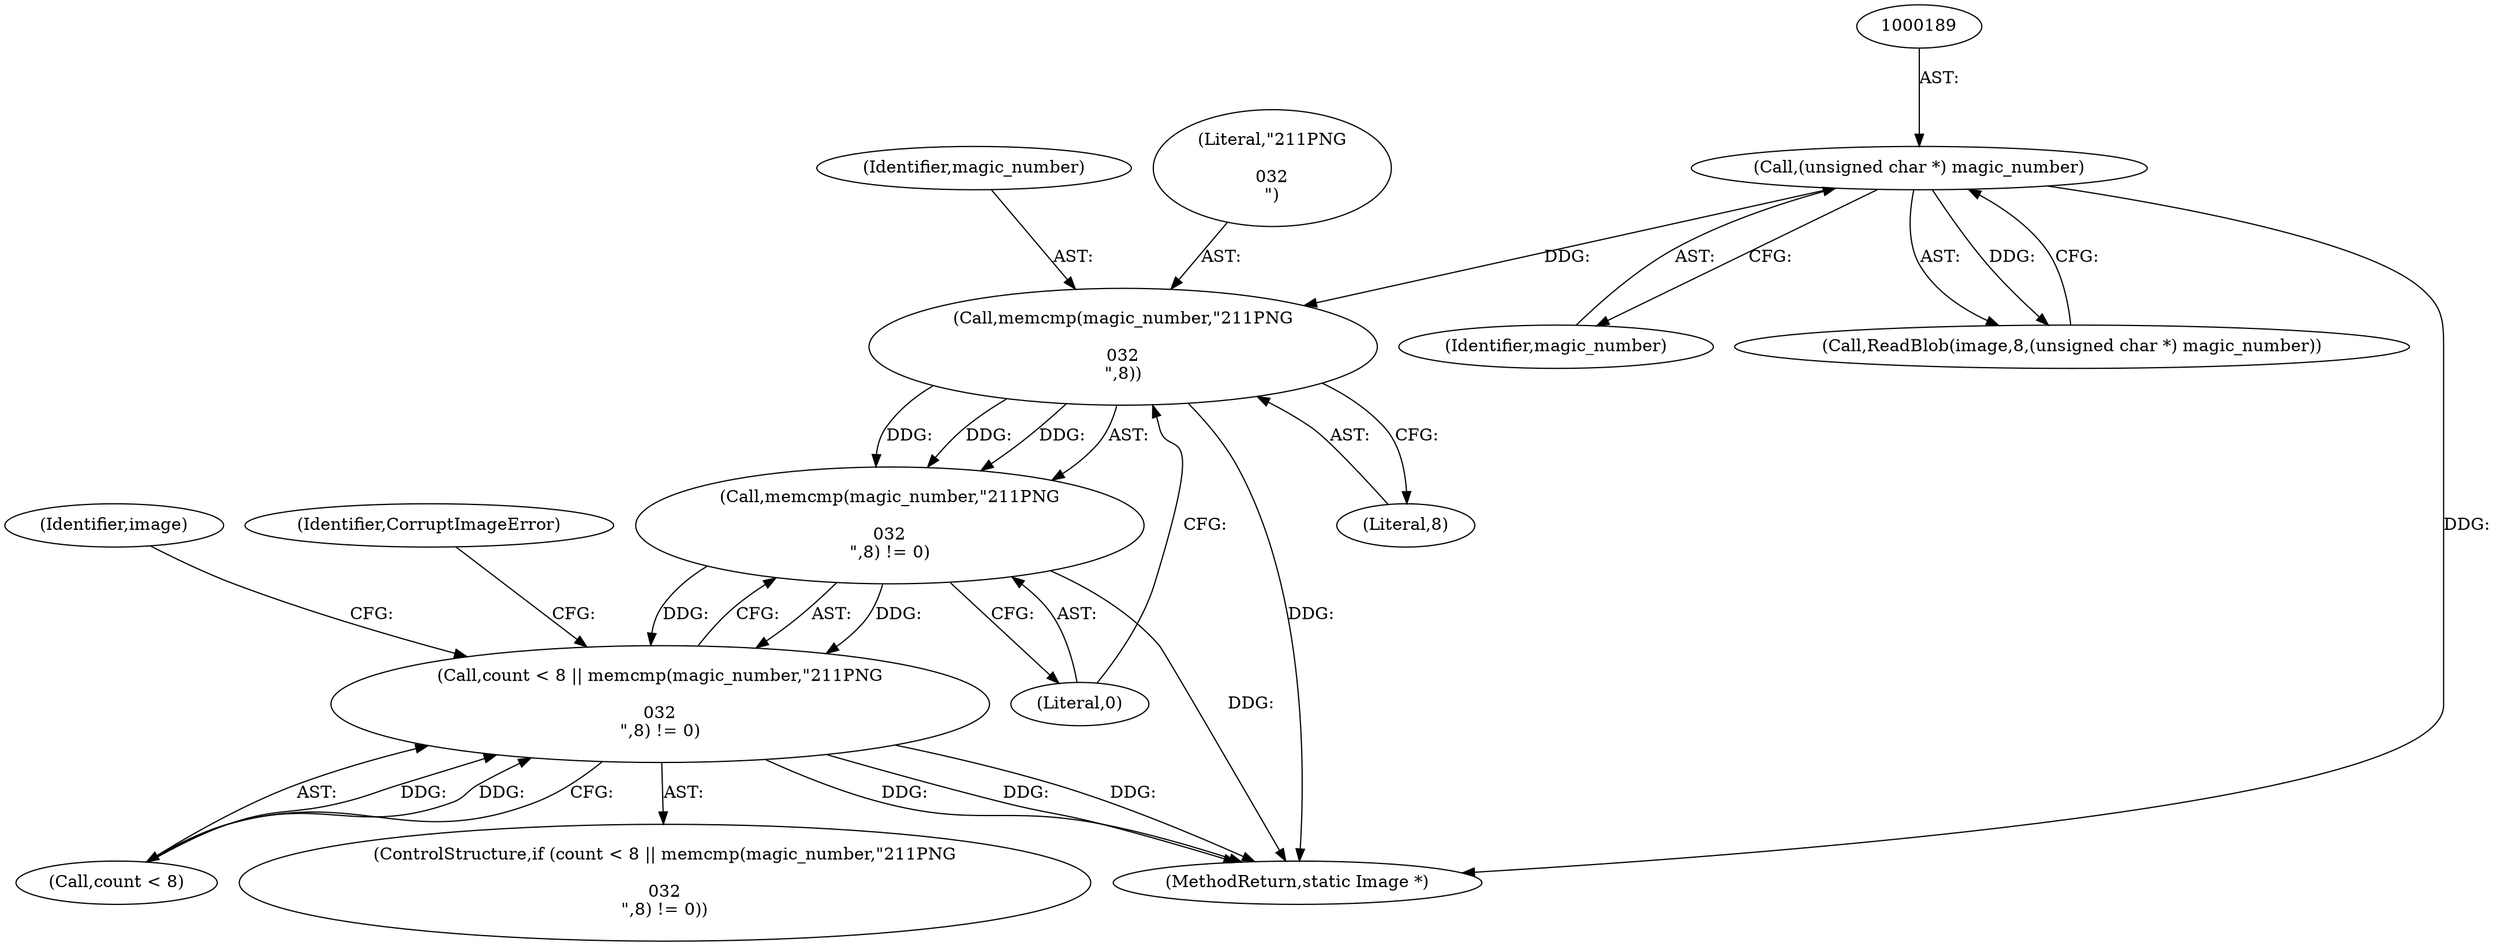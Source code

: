 digraph "0_ImageMagick_aa84944b405acebbeefe871d0f64969b9e9f31ac_0@API" {
"1000197" [label="(Call,memcmp(magic_number,\"\211PNG\r\n\032\n\",8))"];
"1000188" [label="(Call,(unsigned char *) magic_number)"];
"1000196" [label="(Call,memcmp(magic_number,\"\211PNG\r\n\032\n\",8) != 0)"];
"1000192" [label="(Call,count < 8 || memcmp(magic_number,\"\211PNG\r\n\032\n\",8) != 0)"];
"1000201" [label="(Literal,0)"];
"1000197" [label="(Call,memcmp(magic_number,\"\211PNG\r\n\032\n\",8))"];
"1000188" [label="(Call,(unsigned char *) magic_number)"];
"1000192" [label="(Call,count < 8 || memcmp(magic_number,\"\211PNG\r\n\032\n\",8) != 0)"];
"1000198" [label="(Identifier,magic_number)"];
"1000196" [label="(Call,memcmp(magic_number,\"\211PNG\r\n\032\n\",8) != 0)"];
"1000535" [label="(MethodReturn,static Image *)"];
"1000190" [label="(Identifier,magic_number)"];
"1000185" [label="(Call,ReadBlob(image,8,(unsigned char *) magic_number))"];
"1000199" [label="(Literal,\"\211PNG\r\n\032\n\")"];
"1000193" [label="(Call,count < 8)"];
"1000191" [label="(ControlStructure,if (count < 8 || memcmp(magic_number,\"\211PNG\r\n\032\n\",8) != 0))"];
"1000208" [label="(Identifier,image)"];
"1000203" [label="(Identifier,CorruptImageError)"];
"1000200" [label="(Literal,8)"];
"1000197" -> "1000196"  [label="AST: "];
"1000197" -> "1000200"  [label="CFG: "];
"1000198" -> "1000197"  [label="AST: "];
"1000199" -> "1000197"  [label="AST: "];
"1000200" -> "1000197"  [label="AST: "];
"1000201" -> "1000197"  [label="CFG: "];
"1000197" -> "1000535"  [label="DDG: "];
"1000197" -> "1000196"  [label="DDG: "];
"1000197" -> "1000196"  [label="DDG: "];
"1000197" -> "1000196"  [label="DDG: "];
"1000188" -> "1000197"  [label="DDG: "];
"1000188" -> "1000185"  [label="AST: "];
"1000188" -> "1000190"  [label="CFG: "];
"1000189" -> "1000188"  [label="AST: "];
"1000190" -> "1000188"  [label="AST: "];
"1000185" -> "1000188"  [label="CFG: "];
"1000188" -> "1000535"  [label="DDG: "];
"1000188" -> "1000185"  [label="DDG: "];
"1000196" -> "1000192"  [label="AST: "];
"1000196" -> "1000201"  [label="CFG: "];
"1000201" -> "1000196"  [label="AST: "];
"1000192" -> "1000196"  [label="CFG: "];
"1000196" -> "1000535"  [label="DDG: "];
"1000196" -> "1000192"  [label="DDG: "];
"1000196" -> "1000192"  [label="DDG: "];
"1000192" -> "1000191"  [label="AST: "];
"1000192" -> "1000193"  [label="CFG: "];
"1000193" -> "1000192"  [label="AST: "];
"1000203" -> "1000192"  [label="CFG: "];
"1000208" -> "1000192"  [label="CFG: "];
"1000192" -> "1000535"  [label="DDG: "];
"1000192" -> "1000535"  [label="DDG: "];
"1000192" -> "1000535"  [label="DDG: "];
"1000193" -> "1000192"  [label="DDG: "];
"1000193" -> "1000192"  [label="DDG: "];
}

